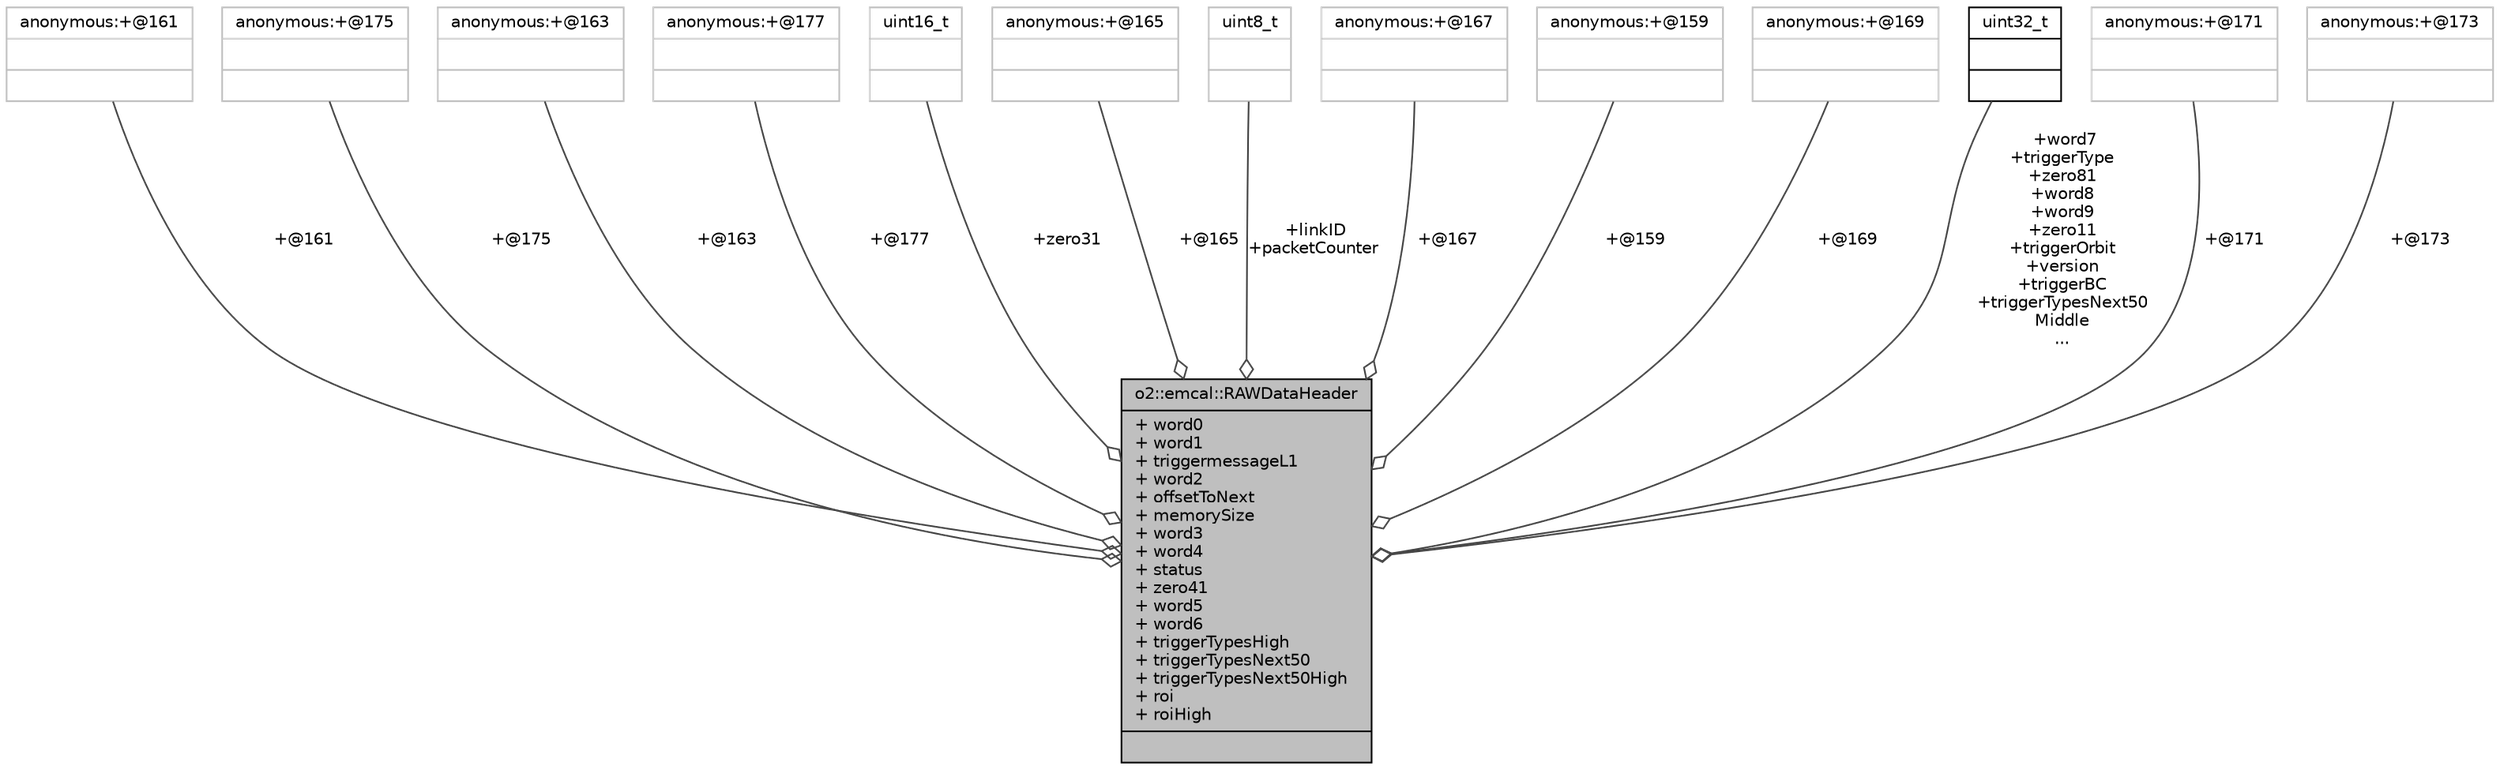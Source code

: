 digraph "o2::emcal::RAWDataHeader"
{
 // INTERACTIVE_SVG=YES
  bgcolor="transparent";
  edge [fontname="Helvetica",fontsize="10",labelfontname="Helvetica",labelfontsize="10"];
  node [fontname="Helvetica",fontsize="10",shape=record];
  Node1 [label="{o2::emcal::RAWDataHeader\n|+ word0\l+ word1\l+ triggermessageL1\l+ word2\l+ offsetToNext\l+ memorySize\l+ word3\l+ word4\l+ status\l+ zero41\l+ word5\l+ word6\l+ triggerTypesHigh\l+ triggerTypesNext50\l+ triggerTypesNext50High\l+ roi\l+ roiHigh\l|}",height=0.2,width=0.4,color="black", fillcolor="grey75", style="filled", fontcolor="black"];
  Node2 -> Node1 [color="grey25",fontsize="10",style="solid",label=" +@161" ,arrowhead="odiamond",fontname="Helvetica"];
  Node2 [label="{anonymous:+@161\n||}",height=0.2,width=0.4,color="grey75"];
  Node3 -> Node1 [color="grey25",fontsize="10",style="solid",label=" +@175" ,arrowhead="odiamond",fontname="Helvetica"];
  Node3 [label="{anonymous:+@175\n||}",height=0.2,width=0.4,color="grey75"];
  Node4 -> Node1 [color="grey25",fontsize="10",style="solid",label=" +@163" ,arrowhead="odiamond",fontname="Helvetica"];
  Node4 [label="{anonymous:+@163\n||}",height=0.2,width=0.4,color="grey75"];
  Node5 -> Node1 [color="grey25",fontsize="10",style="solid",label=" +@177" ,arrowhead="odiamond",fontname="Helvetica"];
  Node5 [label="{anonymous:+@177\n||}",height=0.2,width=0.4,color="grey75"];
  Node6 -> Node1 [color="grey25",fontsize="10",style="solid",label=" +zero31" ,arrowhead="odiamond",fontname="Helvetica"];
  Node6 [label="{uint16_t\n||}",height=0.2,width=0.4,color="grey75"];
  Node7 -> Node1 [color="grey25",fontsize="10",style="solid",label=" +@165" ,arrowhead="odiamond",fontname="Helvetica"];
  Node7 [label="{anonymous:+@165\n||}",height=0.2,width=0.4,color="grey75"];
  Node8 -> Node1 [color="grey25",fontsize="10",style="solid",label=" +linkID\n+packetCounter" ,arrowhead="odiamond",fontname="Helvetica"];
  Node8 [label="{uint8_t\n||}",height=0.2,width=0.4,color="grey75"];
  Node9 -> Node1 [color="grey25",fontsize="10",style="solid",label=" +@167" ,arrowhead="odiamond",fontname="Helvetica"];
  Node9 [label="{anonymous:+@167\n||}",height=0.2,width=0.4,color="grey75"];
  Node10 -> Node1 [color="grey25",fontsize="10",style="solid",label=" +@159" ,arrowhead="odiamond",fontname="Helvetica"];
  Node10 [label="{anonymous:+@159\n||}",height=0.2,width=0.4,color="grey75"];
  Node11 -> Node1 [color="grey25",fontsize="10",style="solid",label=" +@169" ,arrowhead="odiamond",fontname="Helvetica"];
  Node11 [label="{anonymous:+@169\n||}",height=0.2,width=0.4,color="grey75"];
  Node12 -> Node1 [color="grey25",fontsize="10",style="solid",label=" +word7\n+triggerType\n+zero81\n+word8\n+word9\n+zero11\n+triggerOrbit\n+version\n+triggerBC\n+triggerTypesNext50\lMiddle\n..." ,arrowhead="odiamond",fontname="Helvetica"];
  Node12 [label="{uint32_t\n||}",height=0.2,width=0.4,color="black",URL="$d3/d87/classuint32__t.html"];
  Node13 -> Node1 [color="grey25",fontsize="10",style="solid",label=" +@171" ,arrowhead="odiamond",fontname="Helvetica"];
  Node13 [label="{anonymous:+@171\n||}",height=0.2,width=0.4,color="grey75"];
  Node14 -> Node1 [color="grey25",fontsize="10",style="solid",label=" +@173" ,arrowhead="odiamond",fontname="Helvetica"];
  Node14 [label="{anonymous:+@173\n||}",height=0.2,width=0.4,color="grey75"];
}
